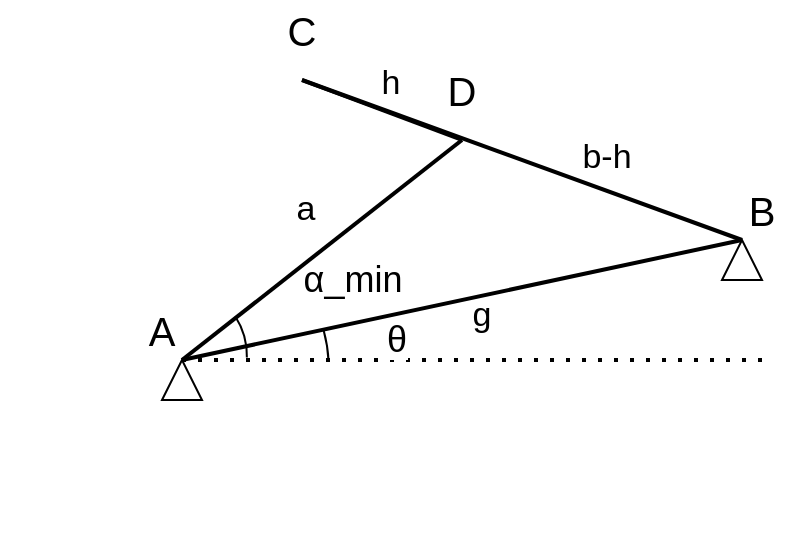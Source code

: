 <mxfile version="24.8.6">
  <diagram name="Page-1" id="VZF6ikyh2R9G2Um14KB4">
    <mxGraphModel dx="448" dy="508" grid="1" gridSize="10" guides="1" tooltips="1" connect="1" arrows="1" fold="1" page="1" pageScale="1" pageWidth="850" pageHeight="1100" math="0" shadow="0">
      <root>
        <mxCell id="0" />
        <mxCell id="1" parent="0" />
        <mxCell id="HdwHcUbBK1Hrgu17Ygms-6" value="" style="triangle;whiteSpace=wrap;html=1;rotation=-90;" parent="1" vertex="1">
          <mxGeometry x="220" y="380" width="20" height="20" as="geometry" />
        </mxCell>
        <mxCell id="HdwHcUbBK1Hrgu17Ygms-7" value="" style="triangle;whiteSpace=wrap;html=1;rotation=-90;" parent="1" vertex="1">
          <mxGeometry x="500" y="320" width="20" height="20" as="geometry" />
        </mxCell>
        <mxCell id="HdwHcUbBK1Hrgu17Ygms-8" value="" style="endArrow=none;html=1;rounded=0;exitX=1;exitY=0.5;exitDx=0;exitDy=0;entryX=1;entryY=0.5;entryDx=0;entryDy=0;strokeWidth=2;" parent="1" source="HdwHcUbBK1Hrgu17Ygms-6" target="HdwHcUbBK1Hrgu17Ygms-7" edge="1">
          <mxGeometry width="50" height="50" relative="1" as="geometry">
            <mxPoint x="280" y="410" as="sourcePoint" />
            <mxPoint x="330" y="360" as="targetPoint" />
          </mxGeometry>
        </mxCell>
        <mxCell id="HdwHcUbBK1Hrgu17Ygms-9" value="" style="endArrow=none;html=1;rounded=0;exitX=1;exitY=0.5;exitDx=0;exitDy=0;strokeWidth=2;" parent="1" source="HdwHcUbBK1Hrgu17Ygms-6" edge="1">
          <mxGeometry width="50" height="50" relative="1" as="geometry">
            <mxPoint x="280" y="410" as="sourcePoint" />
            <mxPoint x="370" y="270" as="targetPoint" />
          </mxGeometry>
        </mxCell>
        <mxCell id="HdwHcUbBK1Hrgu17Ygms-12" value="" style="endArrow=none;html=1;rounded=0;entryX=1;entryY=0.5;entryDx=0;entryDy=0;strokeWidth=2;" parent="1" target="HdwHcUbBK1Hrgu17Ygms-7" edge="1">
          <mxGeometry width="50" height="50" relative="1" as="geometry">
            <mxPoint x="290" y="240" as="sourcePoint" />
            <mxPoint x="330" y="360" as="targetPoint" />
          </mxGeometry>
        </mxCell>
        <mxCell id="HdwHcUbBK1Hrgu17Ygms-13" value="" style="endArrow=none;html=1;rounded=0;strokeWidth=2;" parent="1" edge="1">
          <mxGeometry width="50" height="50" relative="1" as="geometry">
            <mxPoint x="370" y="270" as="sourcePoint" />
            <mxPoint x="290" y="240" as="targetPoint" />
          </mxGeometry>
        </mxCell>
        <mxCell id="HdwHcUbBK1Hrgu17Ygms-14" value="A" style="text;html=1;align=center;verticalAlign=middle;whiteSpace=wrap;rounded=0;fontSize=20;" parent="1" vertex="1">
          <mxGeometry x="210" y="350" width="20" height="30" as="geometry" />
        </mxCell>
        <mxCell id="HdwHcUbBK1Hrgu17Ygms-15" value="B" style="text;html=1;align=center;verticalAlign=middle;whiteSpace=wrap;rounded=0;fontSize=20;" parent="1" vertex="1">
          <mxGeometry x="510" y="290" width="20" height="30" as="geometry" />
        </mxCell>
        <mxCell id="HdwHcUbBK1Hrgu17Ygms-16" value="C" style="text;html=1;align=center;verticalAlign=middle;whiteSpace=wrap;rounded=0;fontSize=20;" parent="1" vertex="1">
          <mxGeometry x="280" y="200.0" width="20" height="30" as="geometry" />
        </mxCell>
        <mxCell id="HdwHcUbBK1Hrgu17Ygms-18" value="D" style="text;html=1;align=center;verticalAlign=middle;whiteSpace=wrap;rounded=0;fontSize=20;" parent="1" vertex="1">
          <mxGeometry x="360" y="230" width="20" height="30" as="geometry" />
        </mxCell>
        <mxCell id="HdwHcUbBK1Hrgu17Ygms-25" value="" style="endArrow=none;dashed=1;html=1;dashPattern=1 3;strokeWidth=2;rounded=0;exitX=1;exitY=1;exitDx=0;exitDy=0;" parent="1" source="HdwHcUbBK1Hrgu17Ygms-14" edge="1">
          <mxGeometry width="50" height="50" relative="1" as="geometry">
            <mxPoint x="280" y="410" as="sourcePoint" />
            <mxPoint x="520" y="380" as="targetPoint" />
          </mxGeometry>
        </mxCell>
        <mxCell id="HdwHcUbBK1Hrgu17Ygms-33" value="" style="verticalLabelPosition=bottom;verticalAlign=top;html=1;shape=mxgraph.basic.arc;startAngle=0.242;endAngle=0.345;rotation=-30;" parent="1" vertex="1">
          <mxGeometry x="200.42" y="340.99" width="61.17" height="67.79" as="geometry" />
        </mxCell>
        <mxCell id="HdwHcUbBK1Hrgu17Ygms-34" value="" style="verticalLabelPosition=bottom;verticalAlign=top;html=1;shape=mxgraph.basic.arc;startAngle=0.417;endAngle=0.452;rotation=-75;" parent="1" vertex="1">
          <mxGeometry x="157.83" y="310" width="144.34" height="146.95" as="geometry" />
        </mxCell>
        <mxCell id="HdwHcUbBK1Hrgu17Ygms-39" value="&lt;span style=&quot;font-family: Arial, sans-serif; text-align: left; text-wrap-mode: wrap; background-color: rgb(255, 255, 255);&quot;&gt;&lt;font style=&quot;font-size: 18px;&quot;&gt;α_min&lt;/font&gt;&lt;/span&gt;" style="text;html=1;align=center;verticalAlign=middle;resizable=0;points=[];autosize=1;strokeColor=none;fillColor=none;" parent="1" vertex="1">
          <mxGeometry x="280" y="320" width="70" height="40" as="geometry" />
        </mxCell>
        <mxCell id="HdwHcUbBK1Hrgu17Ygms-40" value="&lt;span style=&quot;font-family: Arial, sans-serif; font-size: 18px; text-align: left; text-wrap-mode: wrap; background-color: rgb(255, 255, 255);&quot;&gt;θ&lt;/span&gt;" style="text;html=1;align=center;verticalAlign=middle;resizable=0;points=[];autosize=1;strokeColor=none;fillColor=none;fontSize=18;fontColor=#000000;" parent="1" vertex="1">
          <mxGeometry x="322" y="350" width="30" height="40" as="geometry" />
        </mxCell>
        <mxCell id="AUBmNn1cWlHKE3LHTFNs-2" value="a" style="text;html=1;align=center;verticalAlign=middle;whiteSpace=wrap;rounded=0;fontSize=17;" parent="1" vertex="1">
          <mxGeometry x="282.17" y="290" width="20" height="30" as="geometry" />
        </mxCell>
        <mxCell id="AUBmNn1cWlHKE3LHTFNs-3" value="b-h" style="text;html=1;align=center;verticalAlign=middle;whiteSpace=wrap;rounded=0;fontSize=17;" parent="1" vertex="1">
          <mxGeometry x="425" y="264" width="35" height="30" as="geometry" />
        </mxCell>
        <mxCell id="AUBmNn1cWlHKE3LHTFNs-5" value="g" style="text;html=1;align=center;verticalAlign=middle;whiteSpace=wrap;rounded=0;fontSize=17;" parent="1" vertex="1">
          <mxGeometry x="370" y="343" width="20" height="30" as="geometry" />
        </mxCell>
        <mxCell id="mHPuSdNBre5cZTmAf08K-2" value="h" style="text;html=1;align=center;verticalAlign=middle;whiteSpace=wrap;rounded=0;fontSize=17;" parent="1" vertex="1">
          <mxGeometry x="317" y="227" width="35" height="30" as="geometry" />
        </mxCell>
      </root>
    </mxGraphModel>
  </diagram>
</mxfile>
